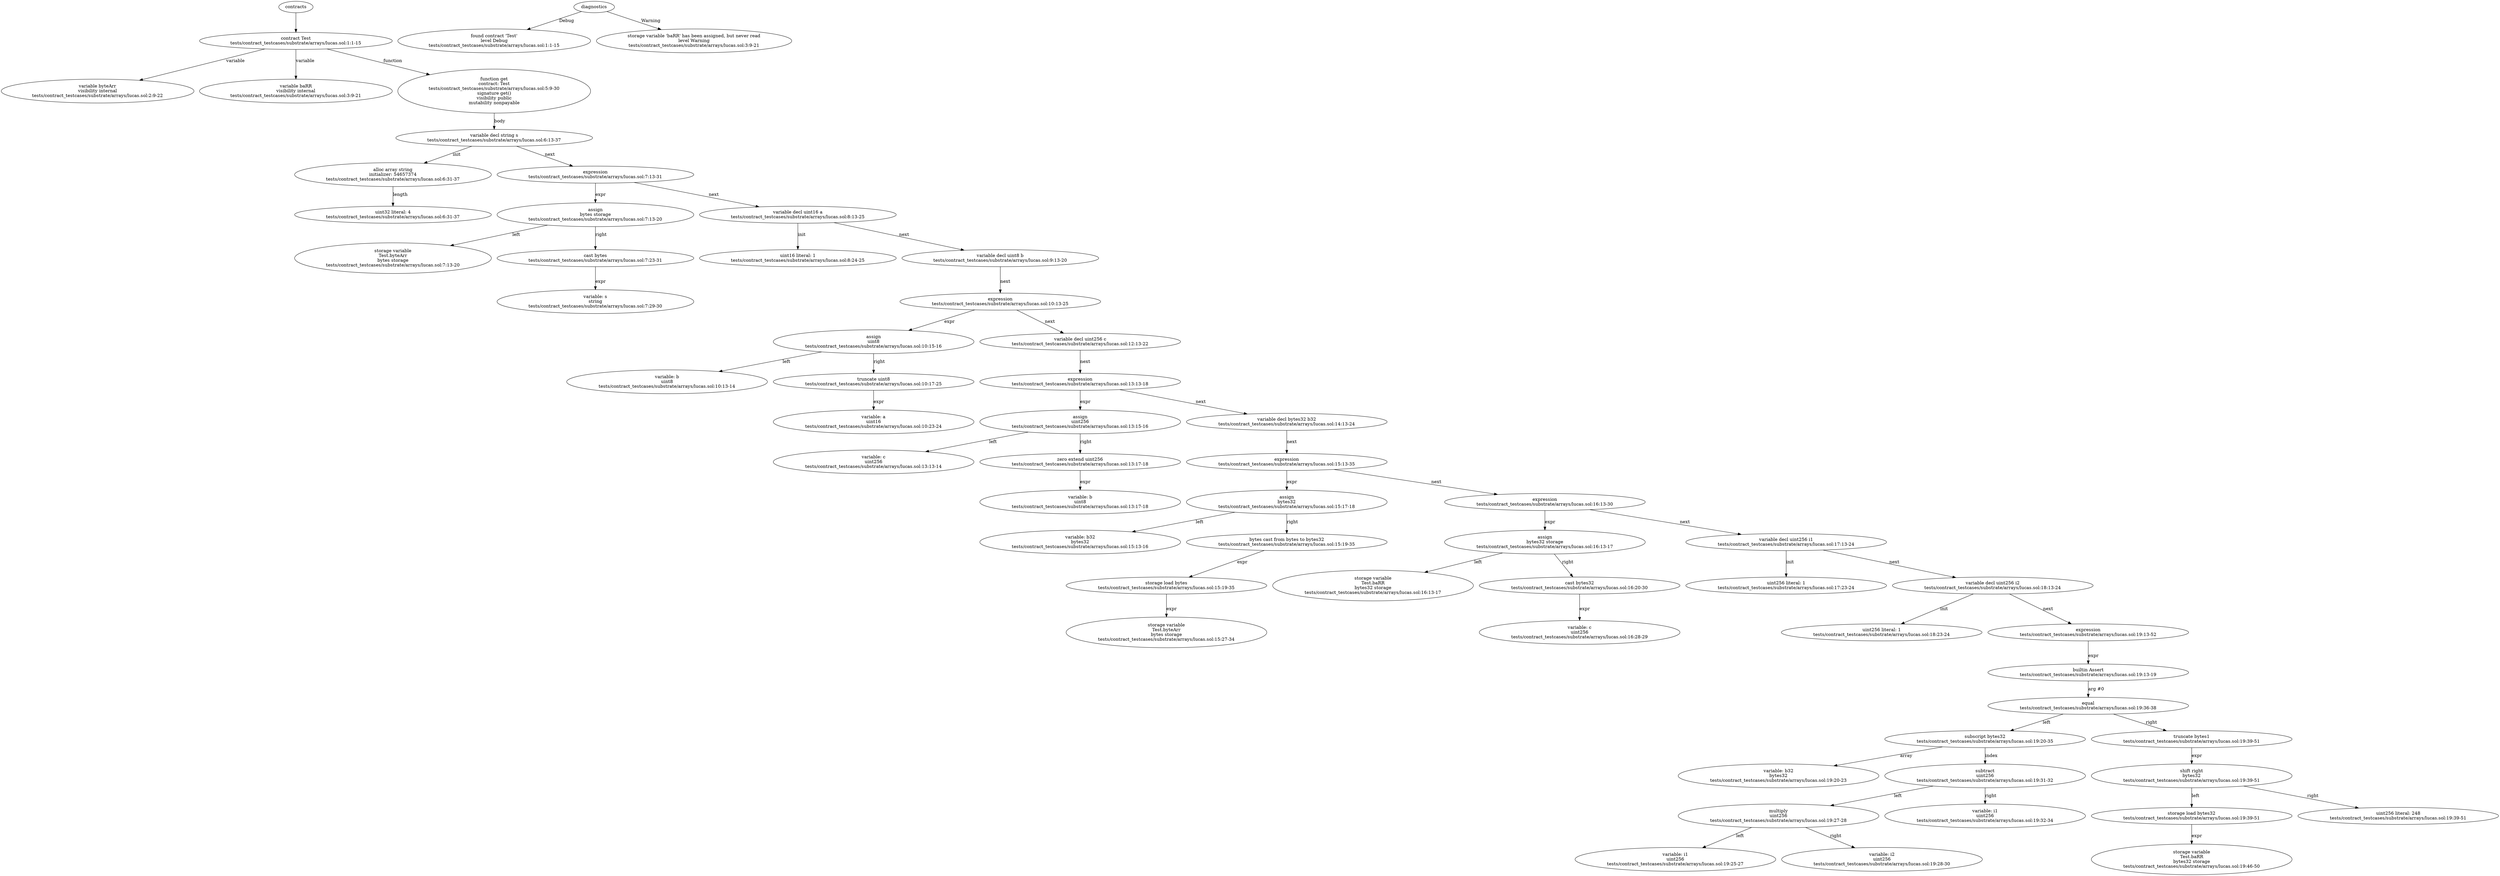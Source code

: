 strict digraph "tests/contract_testcases/substrate/arrays/lucas.sol" {
	contract [label="contract Test\ntests/contract_testcases/substrate/arrays/lucas.sol:1:1-15"]
	var [label="variable byteArr\nvisibility internal\ntests/contract_testcases/substrate/arrays/lucas.sol:2:9-22"]
	var_3 [label="variable baRR\nvisibility internal\ntests/contract_testcases/substrate/arrays/lucas.sol:3:9-21"]
	get [label="function get\ncontract: Test\ntests/contract_testcases/substrate/arrays/lucas.sol:5:9-30\nsignature get()\nvisibility public\nmutability nonpayable"]
	var_decl [label="variable decl string s\ntests/contract_testcases/substrate/arrays/lucas.sol:6:13-37"]
	alloc_array [label="alloc array string\ninitializer: 54657374\ntests/contract_testcases/substrate/arrays/lucas.sol:6:31-37"]
	number_literal [label="uint32 literal: 4\ntests/contract_testcases/substrate/arrays/lucas.sol:6:31-37"]
	expr [label="expression\ntests/contract_testcases/substrate/arrays/lucas.sol:7:13-31"]
	assign [label="assign\nbytes storage\ntests/contract_testcases/substrate/arrays/lucas.sol:7:13-20"]
	storage_var [label="storage variable\nTest.byteArr\nbytes storage\ntests/contract_testcases/substrate/arrays/lucas.sol:7:13-20"]
	cast [label="cast bytes\ntests/contract_testcases/substrate/arrays/lucas.sol:7:23-31"]
	variable [label="variable: s\nstring\ntests/contract_testcases/substrate/arrays/lucas.sol:7:29-30"]
	var_decl_13 [label="variable decl uint16 a\ntests/contract_testcases/substrate/arrays/lucas.sol:8:13-25"]
	number_literal_14 [label="uint16 literal: 1\ntests/contract_testcases/substrate/arrays/lucas.sol:8:24-25"]
	var_decl_15 [label="variable decl uint8 b\ntests/contract_testcases/substrate/arrays/lucas.sol:9:13-20"]
	expr_16 [label="expression\ntests/contract_testcases/substrate/arrays/lucas.sol:10:13-25"]
	assign_17 [label="assign\nuint8\ntests/contract_testcases/substrate/arrays/lucas.sol:10:15-16"]
	variable_18 [label="variable: b\nuint8\ntests/contract_testcases/substrate/arrays/lucas.sol:10:13-14"]
	trunc [label="truncate uint8\ntests/contract_testcases/substrate/arrays/lucas.sol:10:17-25"]
	variable_20 [label="variable: a\nuint16\ntests/contract_testcases/substrate/arrays/lucas.sol:10:23-24"]
	var_decl_21 [label="variable decl uint256 c\ntests/contract_testcases/substrate/arrays/lucas.sol:12:13-22"]
	expr_22 [label="expression\ntests/contract_testcases/substrate/arrays/lucas.sol:13:13-18"]
	assign_23 [label="assign\nuint256\ntests/contract_testcases/substrate/arrays/lucas.sol:13:15-16"]
	variable_24 [label="variable: c\nuint256\ntests/contract_testcases/substrate/arrays/lucas.sol:13:13-14"]
	zero_ext [label="zero extend uint256\ntests/contract_testcases/substrate/arrays/lucas.sol:13:17-18"]
	variable_26 [label="variable: b\nuint8\ntests/contract_testcases/substrate/arrays/lucas.sol:13:17-18"]
	var_decl_27 [label="variable decl bytes32 b32\ntests/contract_testcases/substrate/arrays/lucas.sol:14:13-24"]
	expr_28 [label="expression\ntests/contract_testcases/substrate/arrays/lucas.sol:15:13-35"]
	assign_29 [label="assign\nbytes32\ntests/contract_testcases/substrate/arrays/lucas.sol:15:17-18"]
	variable_30 [label="variable: b32\nbytes32\ntests/contract_testcases/substrate/arrays/lucas.sol:15:13-16"]
	bytes_cast [label="bytes cast from bytes to bytes32\ntests/contract_testcases/substrate/arrays/lucas.sol:15:19-35"]
	storage_load [label="storage load bytes\ntests/contract_testcases/substrate/arrays/lucas.sol:15:19-35"]
	storage_var_33 [label="storage variable\nTest.byteArr\nbytes storage\ntests/contract_testcases/substrate/arrays/lucas.sol:15:27-34"]
	expr_34 [label="expression\ntests/contract_testcases/substrate/arrays/lucas.sol:16:13-30"]
	assign_35 [label="assign\nbytes32 storage\ntests/contract_testcases/substrate/arrays/lucas.sol:16:13-17"]
	storage_var_36 [label="storage variable\nTest.baRR\nbytes32 storage\ntests/contract_testcases/substrate/arrays/lucas.sol:16:13-17"]
	cast_37 [label="cast bytes32\ntests/contract_testcases/substrate/arrays/lucas.sol:16:20-30"]
	variable_38 [label="variable: c\nuint256\ntests/contract_testcases/substrate/arrays/lucas.sol:16:28-29"]
	var_decl_39 [label="variable decl uint256 i1\ntests/contract_testcases/substrate/arrays/lucas.sol:17:13-24"]
	number_literal_40 [label="uint256 literal: 1\ntests/contract_testcases/substrate/arrays/lucas.sol:17:23-24"]
	var_decl_41 [label="variable decl uint256 i2\ntests/contract_testcases/substrate/arrays/lucas.sol:18:13-24"]
	number_literal_42 [label="uint256 literal: 1\ntests/contract_testcases/substrate/arrays/lucas.sol:18:23-24"]
	expr_43 [label="expression\ntests/contract_testcases/substrate/arrays/lucas.sol:19:13-52"]
	builtins [label="builtin Assert\ntests/contract_testcases/substrate/arrays/lucas.sol:19:13-19"]
	equal [label="equal\ntests/contract_testcases/substrate/arrays/lucas.sol:19:36-38"]
	subscript [label="subscript bytes32\ntests/contract_testcases/substrate/arrays/lucas.sol:19:20-35"]
	variable_47 [label="variable: b32\nbytes32\ntests/contract_testcases/substrate/arrays/lucas.sol:19:20-23"]
	subtract [label="subtract\nuint256\ntests/contract_testcases/substrate/arrays/lucas.sol:19:31-32"]
	multiply [label="multiply\nuint256\ntests/contract_testcases/substrate/arrays/lucas.sol:19:27-28"]
	variable_50 [label="variable: i1\nuint256\ntests/contract_testcases/substrate/arrays/lucas.sol:19:25-27"]
	variable_51 [label="variable: i2\nuint256\ntests/contract_testcases/substrate/arrays/lucas.sol:19:28-30"]
	variable_52 [label="variable: i1\nuint256\ntests/contract_testcases/substrate/arrays/lucas.sol:19:32-34"]
	trunc_53 [label="truncate bytes1\ntests/contract_testcases/substrate/arrays/lucas.sol:19:39-51"]
	shift_right [label="shift right\nbytes32\ntests/contract_testcases/substrate/arrays/lucas.sol:19:39-51"]
	storage_load_55 [label="storage load bytes32\ntests/contract_testcases/substrate/arrays/lucas.sol:19:39-51"]
	storage_var_56 [label="storage variable\nTest.baRR\nbytes32 storage\ntests/contract_testcases/substrate/arrays/lucas.sol:19:46-50"]
	number_literal_57 [label="uint256 literal: 248\ntests/contract_testcases/substrate/arrays/lucas.sol:19:39-51"]
	diagnostic [label="found contract 'Test'\nlevel Debug\ntests/contract_testcases/substrate/arrays/lucas.sol:1:1-15"]
	diagnostic_60 [label="storage variable 'baRR' has been assigned, but never read\nlevel Warning\ntests/contract_testcases/substrate/arrays/lucas.sol:3:9-21"]
	contracts -> contract
	contract -> var [label="variable"]
	contract -> var_3 [label="variable"]
	contract -> get [label="function"]
	get -> var_decl [label="body"]
	var_decl -> alloc_array [label="init"]
	alloc_array -> number_literal [label="length"]
	var_decl -> expr [label="next"]
	expr -> assign [label="expr"]
	assign -> storage_var [label="left"]
	assign -> cast [label="right"]
	cast -> variable [label="expr"]
	expr -> var_decl_13 [label="next"]
	var_decl_13 -> number_literal_14 [label="init"]
	var_decl_13 -> var_decl_15 [label="next"]
	var_decl_15 -> expr_16 [label="next"]
	expr_16 -> assign_17 [label="expr"]
	assign_17 -> variable_18 [label="left"]
	assign_17 -> trunc [label="right"]
	trunc -> variable_20 [label="expr"]
	expr_16 -> var_decl_21 [label="next"]
	var_decl_21 -> expr_22 [label="next"]
	expr_22 -> assign_23 [label="expr"]
	assign_23 -> variable_24 [label="left"]
	assign_23 -> zero_ext [label="right"]
	zero_ext -> variable_26 [label="expr"]
	expr_22 -> var_decl_27 [label="next"]
	var_decl_27 -> expr_28 [label="next"]
	expr_28 -> assign_29 [label="expr"]
	assign_29 -> variable_30 [label="left"]
	assign_29 -> bytes_cast [label="right"]
	bytes_cast -> storage_load [label="expr"]
	storage_load -> storage_var_33 [label="expr"]
	expr_28 -> expr_34 [label="next"]
	expr_34 -> assign_35 [label="expr"]
	assign_35 -> storage_var_36 [label="left"]
	assign_35 -> cast_37 [label="right"]
	cast_37 -> variable_38 [label="expr"]
	expr_34 -> var_decl_39 [label="next"]
	var_decl_39 -> number_literal_40 [label="init"]
	var_decl_39 -> var_decl_41 [label="next"]
	var_decl_41 -> number_literal_42 [label="init"]
	var_decl_41 -> expr_43 [label="next"]
	expr_43 -> builtins [label="expr"]
	builtins -> equal [label="arg #0"]
	equal -> subscript [label="left"]
	subscript -> variable_47 [label="array"]
	subscript -> subtract [label="index"]
	subtract -> multiply [label="left"]
	multiply -> variable_50 [label="left"]
	multiply -> variable_51 [label="right"]
	subtract -> variable_52 [label="right"]
	equal -> trunc_53 [label="right"]
	trunc_53 -> shift_right [label="expr"]
	shift_right -> storage_load_55 [label="left"]
	storage_load_55 -> storage_var_56 [label="expr"]
	shift_right -> number_literal_57 [label="right"]
	diagnostics -> diagnostic [label="Debug"]
	diagnostics -> diagnostic_60 [label="Warning"]
}
